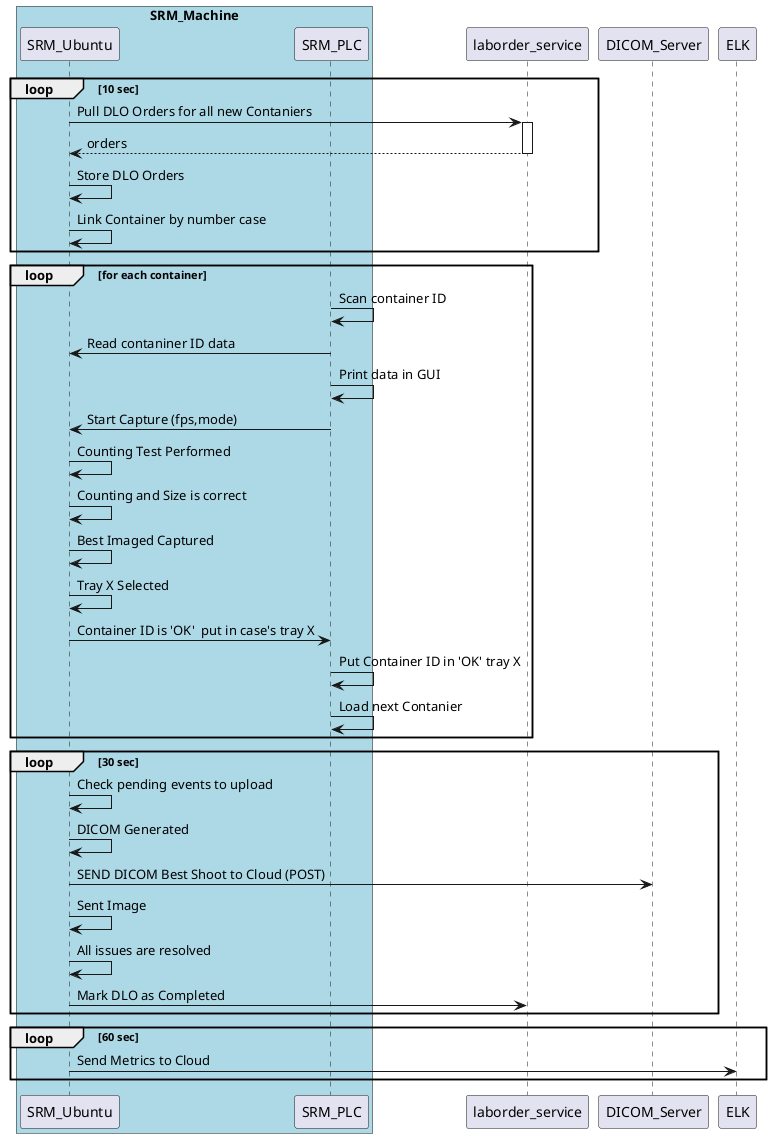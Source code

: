 @startuml

box "SRM_Machine" #LightBlue
participant SRM_Ubuntu
participant SRM_PLC
end box

loop 10 sec
    SRM_Ubuntu->laborder_service ++: Pull DLO Orders for all new Contaniers
    return orders
    SRM_Ubuntu->SRM_Ubuntu: Store DLO Orders
    SRM_Ubuntu->SRM_Ubuntu: Link Container by number case
end
loop for each container 
SRM_PLC->SRM_PLC: Scan container ID
SRM_PLC->SRM_Ubuntu: Read contaniner ID data
SRM_PLC->SRM_PLC: Print data in GUI

SRM_PLC->SRM_Ubuntu: Start Capture (fps,mode)
SRM_Ubuntu->SRM_Ubuntu: Counting Test Performed
SRM_Ubuntu->SRM_Ubuntu: Counting and Size is correct
SRM_Ubuntu->SRM_Ubuntu: Best Imaged Captured
SRM_Ubuntu->SRM_Ubuntu: Tray X Selected
SRM_Ubuntu->SRM_PLC: Container ID is 'OK'  put in case's tray X
SRM_PLC->SRM_PLC :Put Container ID in 'OK' tray X 
SRM_PLC->SRM_PLC: Load next Contanier

end
loop 30 sec
    SRM_Ubuntu->SRM_Ubuntu: Check pending events to upload 
    SRM_Ubuntu->SRM_Ubuntu: DICOM Generated
    SRM_Ubuntu->DICOM_Server: SEND DICOM Best Shoot to Cloud (POST)
    SRM_Ubuntu->SRM_Ubuntu: Sent Image
        SRM_Ubuntu->SRM_Ubuntu: All issues are resolved
    SRM_Ubuntu->laborder_service: Mark DLO as Completed
end 
loop 60 sec
    SRM_Ubuntu->ELK: Send Metrics to Cloud
end 
@enduml